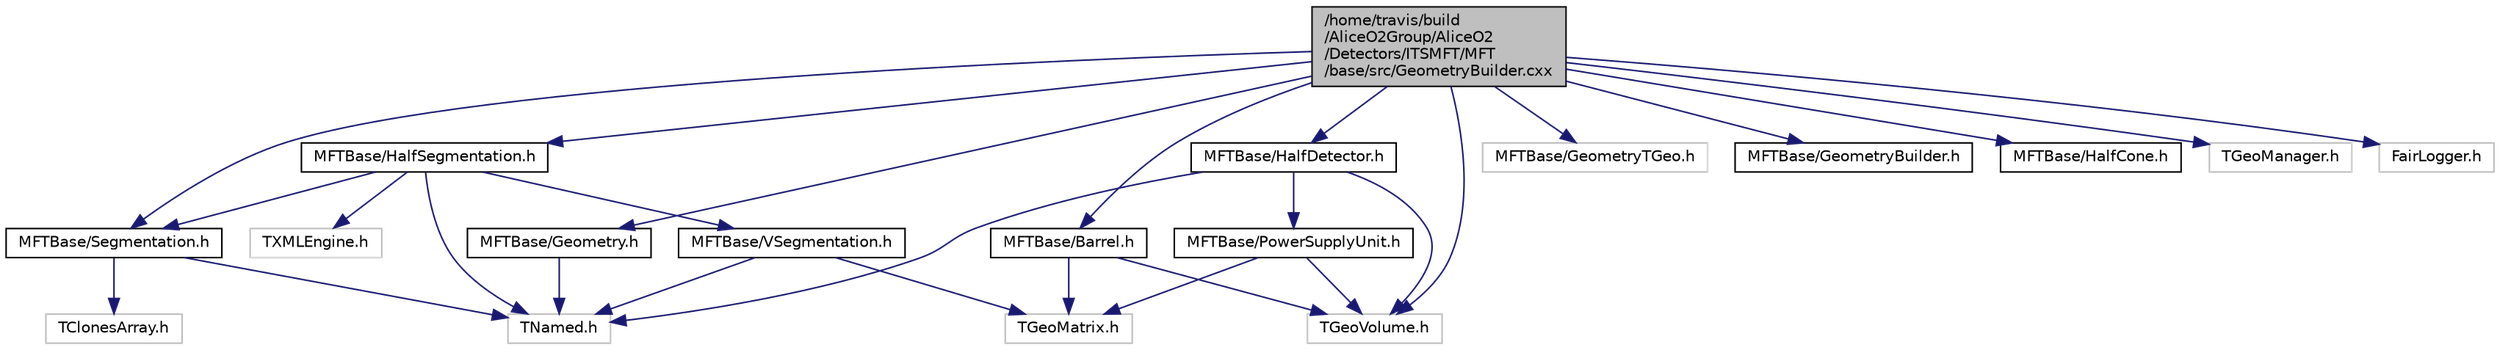 digraph "/home/travis/build/AliceO2Group/AliceO2/Detectors/ITSMFT/MFT/base/src/GeometryBuilder.cxx"
{
 // INTERACTIVE_SVG=YES
  bgcolor="transparent";
  edge [fontname="Helvetica",fontsize="10",labelfontname="Helvetica",labelfontsize="10"];
  node [fontname="Helvetica",fontsize="10",shape=record];
  Node0 [label="/home/travis/build\l/AliceO2Group/AliceO2\l/Detectors/ITSMFT/MFT\l/base/src/GeometryBuilder.cxx",height=0.2,width=0.4,color="black", fillcolor="grey75", style="filled", fontcolor="black"];
  Node0 -> Node1 [color="midnightblue",fontsize="10",style="solid",fontname="Helvetica"];
  Node1 [label="MFTBase/Geometry.h",height=0.2,width=0.4,color="black",URL="$d6/d2e/ITSMFT_2MFT_2base_2include_2MFTBase_2Geometry_8h.html"];
  Node1 -> Node2 [color="midnightblue",fontsize="10",style="solid",fontname="Helvetica"];
  Node2 [label="TNamed.h",height=0.2,width=0.4,color="grey75"];
  Node0 -> Node3 [color="midnightblue",fontsize="10",style="solid",fontname="Helvetica"];
  Node3 [label="MFTBase/GeometryTGeo.h",height=0.2,width=0.4,color="grey75"];
  Node0 -> Node4 [color="midnightblue",fontsize="10",style="solid",fontname="Helvetica"];
  Node4 [label="MFTBase/GeometryBuilder.h",height=0.2,width=0.4,color="black",URL="$d1/d81/GeometryBuilder_8h.html",tooltip="Class describing MFT Geometry Builder. "];
  Node0 -> Node5 [color="midnightblue",fontsize="10",style="solid",fontname="Helvetica"];
  Node5 [label="MFTBase/Segmentation.h",height=0.2,width=0.4,color="black",URL="$dd/d83/ITSMFT_2MFT_2base_2include_2MFTBase_2Segmentation_8h.html"];
  Node5 -> Node2 [color="midnightblue",fontsize="10",style="solid",fontname="Helvetica"];
  Node5 -> Node6 [color="midnightblue",fontsize="10",style="solid",fontname="Helvetica"];
  Node6 [label="TClonesArray.h",height=0.2,width=0.4,color="grey75"];
  Node0 -> Node7 [color="midnightblue",fontsize="10",style="solid",fontname="Helvetica"];
  Node7 [label="MFTBase/HalfSegmentation.h",height=0.2,width=0.4,color="black",URL="$d2/d77/HalfSegmentation_8h.html",tooltip="Segmentation class for each half of the ALICE Muon Forward Tracker. "];
  Node7 -> Node2 [color="midnightblue",fontsize="10",style="solid",fontname="Helvetica"];
  Node7 -> Node8 [color="midnightblue",fontsize="10",style="solid",fontname="Helvetica"];
  Node8 [label="TXMLEngine.h",height=0.2,width=0.4,color="grey75"];
  Node7 -> Node5 [color="midnightblue",fontsize="10",style="solid",fontname="Helvetica"];
  Node7 -> Node9 [color="midnightblue",fontsize="10",style="solid",fontname="Helvetica"];
  Node9 [label="MFTBase/VSegmentation.h",height=0.2,width=0.4,color="black",URL="$d3/de7/VSegmentation_8h.html",tooltip="Abstract base class for MFT Segmentation description. "];
  Node9 -> Node2 [color="midnightblue",fontsize="10",style="solid",fontname="Helvetica"];
  Node9 -> Node10 [color="midnightblue",fontsize="10",style="solid",fontname="Helvetica"];
  Node10 [label="TGeoMatrix.h",height=0.2,width=0.4,color="grey75"];
  Node0 -> Node11 [color="midnightblue",fontsize="10",style="solid",fontname="Helvetica"];
  Node11 [label="MFTBase/HalfDetector.h",height=0.2,width=0.4,color="black",URL="$d3/d4f/HalfDetector_8h.html",tooltip="Class describing geometry of one half of the ALICE Muon Forward Tracker. "];
  Node11 -> Node2 [color="midnightblue",fontsize="10",style="solid",fontname="Helvetica"];
  Node11 -> Node12 [color="midnightblue",fontsize="10",style="solid",fontname="Helvetica"];
  Node12 [label="TGeoVolume.h",height=0.2,width=0.4,color="grey75"];
  Node11 -> Node13 [color="midnightblue",fontsize="10",style="solid",fontname="Helvetica"];
  Node13 [label="MFTBase/PowerSupplyUnit.h",height=0.2,width=0.4,color="black",URL="$dc/d37/PowerSupplyUnit_8h.html",tooltip="MFT heat exchanger builder. "];
  Node13 -> Node12 [color="midnightblue",fontsize="10",style="solid",fontname="Helvetica"];
  Node13 -> Node10 [color="midnightblue",fontsize="10",style="solid",fontname="Helvetica"];
  Node0 -> Node14 [color="midnightblue",fontsize="10",style="solid",fontname="Helvetica"];
  Node14 [label="MFTBase/HalfCone.h",height=0.2,width=0.4,color="black",URL="$da/dc5/HalfCone_8h.html",tooltip="Class building geometry of one half of one MFT half-cone. "];
  Node0 -> Node15 [color="midnightblue",fontsize="10",style="solid",fontname="Helvetica"];
  Node15 [label="MFTBase/Barrel.h",height=0.2,width=0.4,color="black",URL="$df/d7b/Barrel_8h.html"];
  Node15 -> Node12 [color="midnightblue",fontsize="10",style="solid",fontname="Helvetica"];
  Node15 -> Node10 [color="midnightblue",fontsize="10",style="solid",fontname="Helvetica"];
  Node0 -> Node12 [color="midnightblue",fontsize="10",style="solid",fontname="Helvetica"];
  Node0 -> Node16 [color="midnightblue",fontsize="10",style="solid",fontname="Helvetica"];
  Node16 [label="TGeoManager.h",height=0.2,width=0.4,color="grey75"];
  Node0 -> Node17 [color="midnightblue",fontsize="10",style="solid",fontname="Helvetica"];
  Node17 [label="FairLogger.h",height=0.2,width=0.4,color="grey75"];
}
